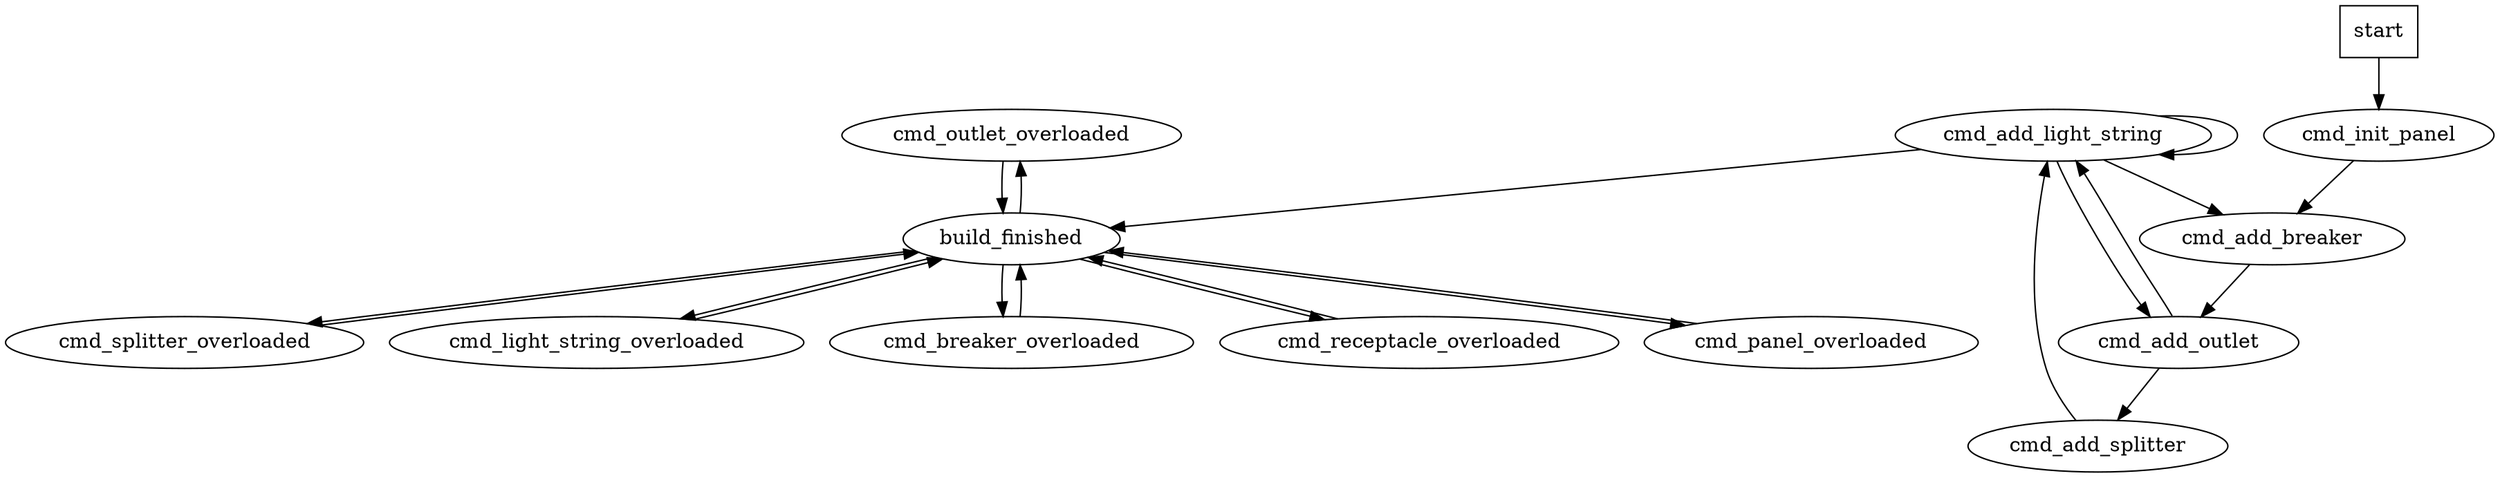 digraph G {
    cmd_outlet_overloaded [label="cmd_outlet_overloaded"];
    cmd_add_outlet [label="cmd_add_outlet"];
    cmd_receptacle_overloaded [label="cmd_receptacle_overloaded"];
    cmd_add_breaker [label="cmd_add_breaker"];
    start [label="start", shape=box];
    cmd_panel_overloaded [label="cmd_panel_overloaded"];
    cmd_splitter_overloaded [label="cmd_splitter_overloaded"];
    cmd_init_panel [label="cmd_init_panel"];
    build_finished [label="build_finished"];
    cmd_light_string_overloaded [label="cmd_light_string_overloaded"];
    cmd_add_splitter [label="cmd_add_splitter"];
    cmd_add_light_string [label="cmd_add_light_string"];
    cmd_breaker_overloaded [label="cmd_breaker_overloaded"];
    cmd_outlet_overloaded -> build_finished;
    cmd_add_outlet -> cmd_add_splitter;
    cmd_add_outlet -> cmd_add_light_string;
    cmd_receptacle_overloaded -> build_finished;
    cmd_add_breaker -> cmd_add_outlet;
    start -> cmd_init_panel;
    cmd_panel_overloaded -> build_finished;
    cmd_splitter_overloaded -> build_finished;
    cmd_init_panel -> cmd_add_breaker;
    build_finished -> cmd_breaker_overloaded;
    build_finished -> cmd_panel_overloaded;
    build_finished -> cmd_light_string_overloaded;
    build_finished -> cmd_splitter_overloaded;
    build_finished -> cmd_receptacle_overloaded;
    build_finished -> cmd_outlet_overloaded;
    cmd_light_string_overloaded -> build_finished;
    cmd_add_splitter -> cmd_add_light_string;
    cmd_add_light_string -> cmd_add_outlet;
    cmd_add_light_string -> cmd_add_breaker;
    cmd_add_light_string -> cmd_add_light_string;
    cmd_add_light_string -> build_finished;
    cmd_breaker_overloaded -> build_finished;
}